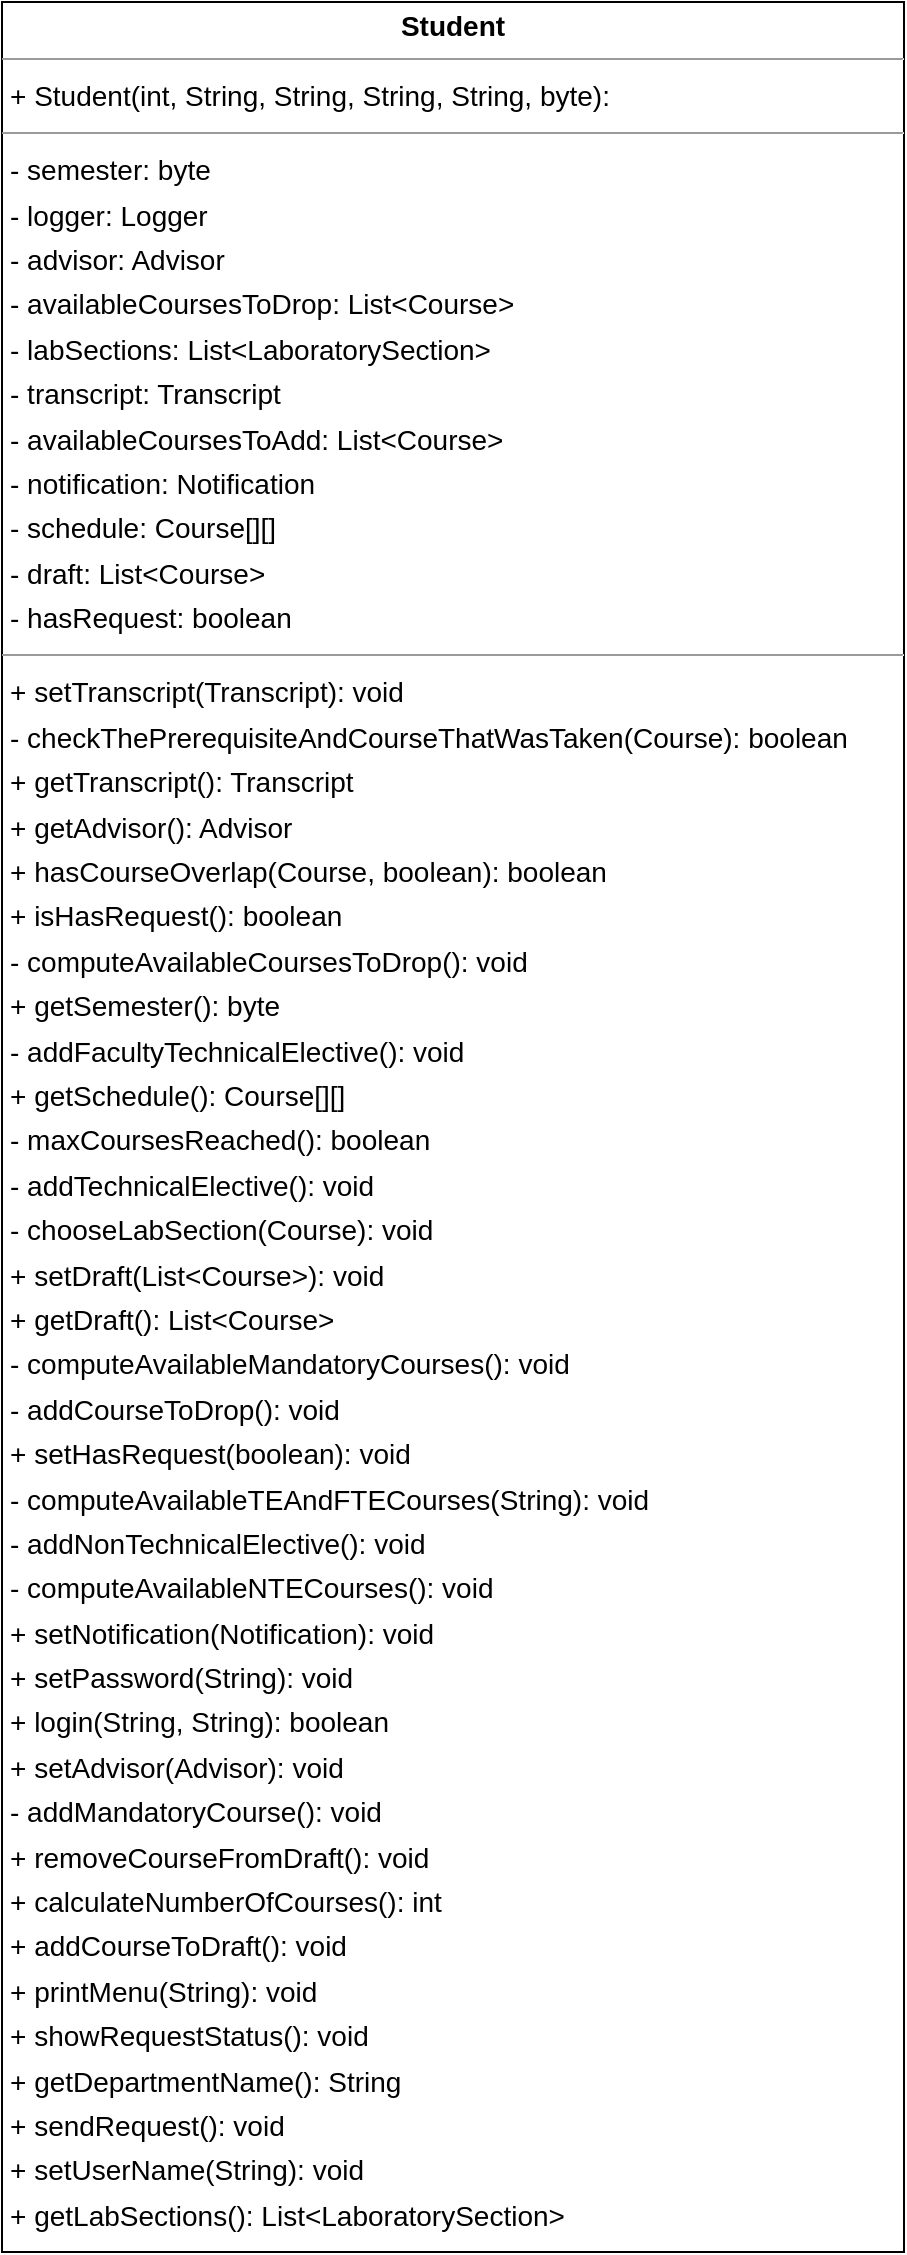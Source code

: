 <mxfile version="22.1.2" type="device">
  <diagram name="Page-1" id="F6zNAIhKZvnCwyZnM2XC">
    <mxGraphModel dx="4971" dy="1287" grid="1" gridSize="10" guides="1" tooltips="1" connect="1" arrows="1" fold="1" page="1" pageScale="1" pageWidth="827" pageHeight="1169" math="0" shadow="0">
      <root>
        <mxCell id="0" />
        <mxCell id="1" parent="0" />
        <mxCell id="YvXR59OuClY3GL-xS_Ny-1" value="&lt;p style=&quot;margin:0px;margin-top:4px;text-align:center;&quot;&gt;&lt;b&gt;Student&lt;/b&gt;&lt;/p&gt;&lt;hr size=&quot;1&quot;/&gt;&lt;p style=&quot;margin:0 0 0 4px;line-height:1.6;&quot;&gt;+ Student(int, String, String, String, String, byte): &lt;/p&gt;&lt;hr size=&quot;1&quot;/&gt;&lt;p style=&quot;margin:0 0 0 4px;line-height:1.6;&quot;&gt;- semester: byte&lt;br/&gt;- logger: Logger&lt;br/&gt;- advisor: Advisor&lt;br/&gt;- availableCoursesToDrop: List&amp;lt;Course&amp;gt;&lt;br/&gt;- labSections: List&amp;lt;LaboratorySection&amp;gt;&lt;br/&gt;- transcript: Transcript&lt;br/&gt;- availableCoursesToAdd: List&amp;lt;Course&amp;gt;&lt;br/&gt;- notification: Notification&lt;br/&gt;- schedule: Course[][]&lt;br/&gt;- draft: List&amp;lt;Course&amp;gt;&lt;br/&gt;- hasRequest: boolean&lt;/p&gt;&lt;hr size=&quot;1&quot;/&gt;&lt;p style=&quot;margin:0 0 0 4px;line-height:1.6;&quot;&gt;+ setTranscript(Transcript): void&lt;br/&gt;- checkThePrerequisiteAndCourseThatWasTaken(Course): boolean&lt;br/&gt;+ getTranscript(): Transcript&lt;br/&gt;+ getAdvisor(): Advisor&lt;br/&gt;+ hasCourseOverlap(Course, boolean): boolean&lt;br/&gt;+ isHasRequest(): boolean&lt;br/&gt;- computeAvailableCoursesToDrop(): void&lt;br/&gt;+ getSemester(): byte&lt;br/&gt;- addFacultyTechnicalElective(): void&lt;br/&gt;+ getSchedule(): Course[][]&lt;br/&gt;- maxCoursesReached(): boolean&lt;br/&gt;- addTechnicalElective(): void&lt;br/&gt;- chooseLabSection(Course): void&lt;br/&gt;+ setDraft(List&amp;lt;Course&amp;gt;): void&lt;br/&gt;+ getDraft(): List&amp;lt;Course&amp;gt;&lt;br/&gt;- computeAvailableMandatoryCourses(): void&lt;br/&gt;- addCourseToDrop(): void&lt;br/&gt;+ setHasRequest(boolean): void&lt;br/&gt;- computeAvailableTEAndFTECourses(String): void&lt;br/&gt;- addNonTechnicalElective(): void&lt;br/&gt;- computeAvailableNTECourses(): void&lt;br/&gt;+ setNotification(Notification): void&lt;br/&gt;+ setPassword(String): void&lt;br/&gt;+ login(String, String): boolean&lt;br/&gt;+ setAdvisor(Advisor): void&lt;br/&gt;- addMandatoryCourse(): void&lt;br/&gt;+ removeCourseFromDraft(): void&lt;br/&gt;+ calculateNumberOfCourses(): int&lt;br/&gt;+ addCourseToDraft(): void&lt;br/&gt;+ printMenu(String): void&lt;br/&gt;+ showRequestStatus(): void&lt;br/&gt;+ getDepartmentName(): String&lt;br/&gt;+ sendRequest(): void&lt;br/&gt;+ setUserName(String): void&lt;br/&gt;+ getLabSections(): List&amp;lt;LaboratorySection&amp;gt;&lt;/p&gt;" style="verticalAlign=top;align=left;overflow=fill;fontSize=14;fontFamily=Helvetica;html=1;rounded=0;shadow=0;comic=0;labelBackgroundColor=none;strokeWidth=1;" vertex="1" parent="1">
          <mxGeometry x="-570" y="1660" width="451" height="1125" as="geometry" />
        </mxCell>
      </root>
    </mxGraphModel>
  </diagram>
</mxfile>
